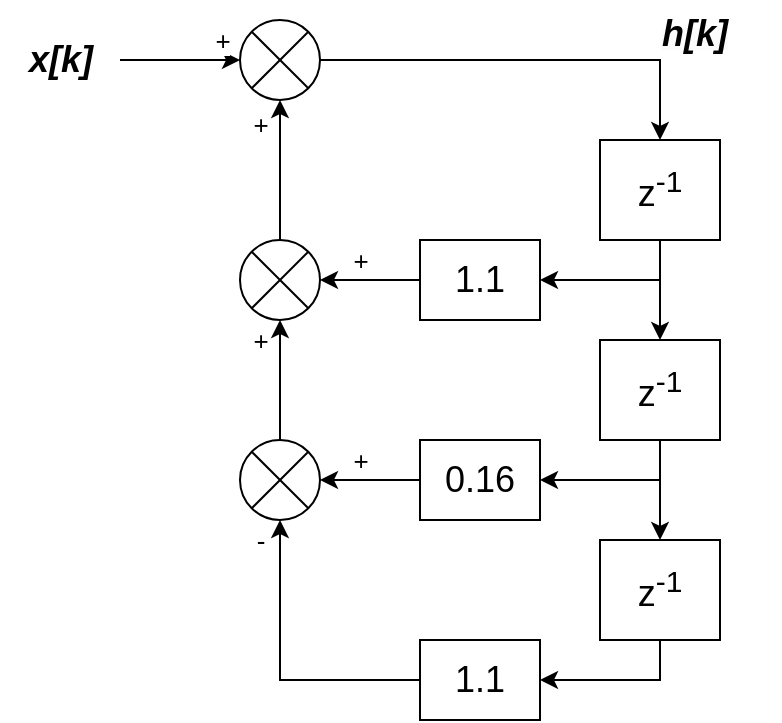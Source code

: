<mxfile version="21.2.9" type="github">
  <diagram name="Sayfa -1" id="a71NDQmAMSMrgO2OHP5D">
    <mxGraphModel dx="391" dy="215" grid="1" gridSize="10" guides="1" tooltips="1" connect="1" arrows="1" fold="1" page="1" pageScale="1" pageWidth="827" pageHeight="1169" math="0" shadow="0">
      <root>
        <mxCell id="0" />
        <mxCell id="1" parent="0" />
        <mxCell id="2f1PFpyF19BHjykk83JR-9" value="" style="edgeStyle=orthogonalEdgeStyle;rounded=0;orthogonalLoop=1;jettySize=auto;html=1;" edge="1" parent="1" source="2f1PFpyF19BHjykk83JR-1" target="2f1PFpyF19BHjykk83JR-7">
          <mxGeometry relative="1" as="geometry" />
        </mxCell>
        <mxCell id="2f1PFpyF19BHjykk83JR-24" style="edgeStyle=orthogonalEdgeStyle;rounded=0;orthogonalLoop=1;jettySize=auto;html=1;entryX=1;entryY=0.5;entryDx=0;entryDy=0;" edge="1" parent="1" source="2f1PFpyF19BHjykk83JR-1" target="2f1PFpyF19BHjykk83JR-15">
          <mxGeometry relative="1" as="geometry">
            <Array as="points">
              <mxPoint x="380" y="290" />
            </Array>
          </mxGeometry>
        </mxCell>
        <mxCell id="2f1PFpyF19BHjykk83JR-1" value="&lt;font style=&quot;font-size: 18px;&quot;&gt;z&lt;sup&gt;-1&lt;/sup&gt;&lt;/font&gt;" style="rounded=0;whiteSpace=wrap;html=1;" vertex="1" parent="1">
          <mxGeometry x="350" y="220" width="60" height="50" as="geometry" />
        </mxCell>
        <mxCell id="2f1PFpyF19BHjykk83JR-5" style="edgeStyle=orthogonalEdgeStyle;rounded=0;orthogonalLoop=1;jettySize=auto;html=1;" edge="1" parent="1" source="2f1PFpyF19BHjykk83JR-2">
          <mxGeometry relative="1" as="geometry">
            <mxPoint x="380" y="220" as="targetPoint" />
            <Array as="points">
              <mxPoint x="380" y="180" />
            </Array>
          </mxGeometry>
        </mxCell>
        <mxCell id="2f1PFpyF19BHjykk83JR-2" value="" style="verticalLabelPosition=bottom;verticalAlign=top;html=1;shape=mxgraph.flowchart.or;" vertex="1" parent="1">
          <mxGeometry x="170" y="160" width="40" height="40" as="geometry" />
        </mxCell>
        <mxCell id="2f1PFpyF19BHjykk83JR-4" value="+" style="edgeStyle=orthogonalEdgeStyle;rounded=0;orthogonalLoop=1;jettySize=auto;html=1;labelPosition=center;verticalLabelPosition=middle;align=center;verticalAlign=middle;horizontal=1;fontSize=13;" edge="1" parent="1" source="2f1PFpyF19BHjykk83JR-3" target="2f1PFpyF19BHjykk83JR-2">
          <mxGeometry x="0.678" y="10" relative="1" as="geometry">
            <mxPoint as="offset" />
          </mxGeometry>
        </mxCell>
        <mxCell id="2f1PFpyF19BHjykk83JR-3" value="&lt;font size=&quot;1&quot; style=&quot;&quot;&gt;&lt;b style=&quot;&quot;&gt;&lt;i style=&quot;font-size: 18px;&quot;&gt;x[k]&lt;/i&gt;&lt;/b&gt;&lt;/font&gt;" style="text;html=1;align=center;verticalAlign=middle;resizable=0;points=[];autosize=1;strokeColor=none;fillColor=none;" vertex="1" parent="1">
          <mxGeometry x="50" y="160" width="60" height="40" as="geometry" />
        </mxCell>
        <mxCell id="2f1PFpyF19BHjykk83JR-6" value="&lt;b style=&quot;border-color: var(--border-color); color: rgb(0, 0, 0); font-family: Helvetica; font-size: x-small; font-style: normal; font-variant-ligatures: normal; font-variant-caps: normal; letter-spacing: normal; orphans: 2; text-align: center; text-indent: 0px; text-transform: none; widows: 2; word-spacing: 0px; -webkit-text-stroke-width: 0px; background-color: rgb(251, 251, 251); text-decoration-thickness: initial; text-decoration-style: initial; text-decoration-color: initial;&quot;&gt;&lt;i style=&quot;border-color: var(--border-color); font-size: 18px;&quot;&gt;h[k]&lt;/i&gt;&lt;/b&gt;" style="text;whiteSpace=wrap;html=1;" vertex="1" parent="1">
          <mxGeometry x="379" y="150" width="61" height="30" as="geometry" />
        </mxCell>
        <mxCell id="2f1PFpyF19BHjykk83JR-10" value="" style="edgeStyle=orthogonalEdgeStyle;rounded=0;orthogonalLoop=1;jettySize=auto;html=1;" edge="1" parent="1" source="2f1PFpyF19BHjykk83JR-7" target="2f1PFpyF19BHjykk83JR-8">
          <mxGeometry relative="1" as="geometry" />
        </mxCell>
        <mxCell id="2f1PFpyF19BHjykk83JR-25" style="edgeStyle=orthogonalEdgeStyle;rounded=0;orthogonalLoop=1;jettySize=auto;html=1;exitX=0.5;exitY=1;exitDx=0;exitDy=0;" edge="1" parent="1" source="2f1PFpyF19BHjykk83JR-7" target="2f1PFpyF19BHjykk83JR-16">
          <mxGeometry relative="1" as="geometry" />
        </mxCell>
        <mxCell id="2f1PFpyF19BHjykk83JR-7" value="&lt;font style=&quot;font-size: 18px;&quot;&gt;z&lt;sup&gt;-1&lt;/sup&gt;&lt;/font&gt;" style="rounded=0;whiteSpace=wrap;html=1;" vertex="1" parent="1">
          <mxGeometry x="350" y="320" width="60" height="50" as="geometry" />
        </mxCell>
        <mxCell id="2f1PFpyF19BHjykk83JR-18" style="edgeStyle=orthogonalEdgeStyle;rounded=0;orthogonalLoop=1;jettySize=auto;html=1;entryX=1;entryY=0.5;entryDx=0;entryDy=0;" edge="1" parent="1" source="2f1PFpyF19BHjykk83JR-8" target="2f1PFpyF19BHjykk83JR-17">
          <mxGeometry relative="1" as="geometry">
            <Array as="points">
              <mxPoint x="380" y="490" />
            </Array>
          </mxGeometry>
        </mxCell>
        <mxCell id="2f1PFpyF19BHjykk83JR-8" value="&lt;font style=&quot;font-size: 18px;&quot;&gt;z&lt;sup&gt;-1&lt;/sup&gt;&lt;/font&gt;" style="rounded=0;whiteSpace=wrap;html=1;" vertex="1" parent="1">
          <mxGeometry x="350" y="420" width="60" height="50" as="geometry" />
        </mxCell>
        <mxCell id="2f1PFpyF19BHjykk83JR-11" value="" style="verticalLabelPosition=bottom;verticalAlign=top;html=1;shape=mxgraph.flowchart.or;" vertex="1" parent="1">
          <mxGeometry x="170" y="270" width="40" height="40" as="geometry" />
        </mxCell>
        <mxCell id="2f1PFpyF19BHjykk83JR-12" value="" style="verticalLabelPosition=bottom;verticalAlign=top;html=1;shape=mxgraph.flowchart.or;" vertex="1" parent="1">
          <mxGeometry x="170" y="370" width="40" height="40" as="geometry" />
        </mxCell>
        <mxCell id="2f1PFpyF19BHjykk83JR-15" value="&lt;span style=&quot;font-size: 18px;&quot;&gt;1.1&lt;/span&gt;" style="rounded=0;whiteSpace=wrap;html=1;" vertex="1" parent="1">
          <mxGeometry x="260" y="270" width="60" height="40" as="geometry" />
        </mxCell>
        <mxCell id="2f1PFpyF19BHjykk83JR-16" value="&lt;span style=&quot;font-size: 18px;&quot;&gt;0.16&lt;/span&gt;" style="rounded=0;whiteSpace=wrap;html=1;" vertex="1" parent="1">
          <mxGeometry x="260" y="370" width="60" height="40" as="geometry" />
        </mxCell>
        <mxCell id="2f1PFpyF19BHjykk83JR-17" value="&lt;span style=&quot;font-size: 18px;&quot;&gt;1.1&lt;/span&gt;" style="rounded=0;whiteSpace=wrap;html=1;" vertex="1" parent="1">
          <mxGeometry x="260" y="470" width="60" height="40" as="geometry" />
        </mxCell>
        <mxCell id="2f1PFpyF19BHjykk83JR-20" value="+" style="edgeStyle=orthogonalEdgeStyle;rounded=0;orthogonalLoop=1;jettySize=auto;html=1;labelPosition=center;verticalLabelPosition=middle;align=center;verticalAlign=middle;horizontal=1;entryX=0.5;entryY=1;entryDx=0;entryDy=0;entryPerimeter=0;exitX=0.5;exitY=0;exitDx=0;exitDy=0;exitPerimeter=0;fontSize=13;" edge="1" parent="1" source="2f1PFpyF19BHjykk83JR-11" target="2f1PFpyF19BHjykk83JR-2">
          <mxGeometry x="0.678" y="10" relative="1" as="geometry">
            <mxPoint x="120" y="244.66" as="sourcePoint" />
            <mxPoint x="180" y="244.66" as="targetPoint" />
            <mxPoint as="offset" />
          </mxGeometry>
        </mxCell>
        <mxCell id="2f1PFpyF19BHjykk83JR-21" value="+" style="edgeStyle=orthogonalEdgeStyle;rounded=0;orthogonalLoop=1;jettySize=auto;html=1;labelPosition=center;verticalLabelPosition=middle;align=center;verticalAlign=middle;horizontal=1;entryX=0.5;entryY=1;entryDx=0;entryDy=0;entryPerimeter=0;fontSize=13;" edge="1" parent="1" source="2f1PFpyF19BHjykk83JR-12" target="2f1PFpyF19BHjykk83JR-11">
          <mxGeometry x="0.678" y="10" relative="1" as="geometry">
            <mxPoint x="189.66" y="380" as="sourcePoint" />
            <mxPoint x="189.66" y="310" as="targetPoint" />
            <mxPoint as="offset" />
          </mxGeometry>
        </mxCell>
        <mxCell id="2f1PFpyF19BHjykk83JR-22" value="-" style="edgeStyle=orthogonalEdgeStyle;rounded=0;orthogonalLoop=1;jettySize=auto;html=1;labelPosition=center;verticalLabelPosition=middle;align=center;verticalAlign=middle;horizontal=1;entryX=0.5;entryY=1;entryDx=0;entryDy=0;entryPerimeter=0;exitX=0;exitY=0.5;exitDx=0;exitDy=0;fontSize=13;" edge="1" parent="1" source="2f1PFpyF19BHjykk83JR-17" target="2f1PFpyF19BHjykk83JR-12">
          <mxGeometry x="0.867" y="10" relative="1" as="geometry">
            <mxPoint x="189.66" y="480" as="sourcePoint" />
            <mxPoint x="189.66" y="410" as="targetPoint" />
            <mxPoint as="offset" />
          </mxGeometry>
        </mxCell>
        <mxCell id="2f1PFpyF19BHjykk83JR-26" value="+" style="edgeStyle=orthogonalEdgeStyle;rounded=0;orthogonalLoop=1;jettySize=auto;html=1;labelPosition=center;verticalLabelPosition=middle;align=center;verticalAlign=middle;horizontal=1;entryX=1;entryY=0.5;entryDx=0;entryDy=0;entryPerimeter=0;exitX=0;exitY=0.5;exitDx=0;exitDy=0;fontSize=13;" edge="1" parent="1" source="2f1PFpyF19BHjykk83JR-15" target="2f1PFpyF19BHjykk83JR-11">
          <mxGeometry x="0.2" y="-10" relative="1" as="geometry">
            <mxPoint x="200" y="280" as="sourcePoint" />
            <mxPoint x="200" y="210" as="targetPoint" />
            <mxPoint as="offset" />
          </mxGeometry>
        </mxCell>
        <mxCell id="2f1PFpyF19BHjykk83JR-27" value="+" style="edgeStyle=orthogonalEdgeStyle;rounded=0;orthogonalLoop=1;jettySize=auto;html=1;labelPosition=center;verticalLabelPosition=middle;align=center;verticalAlign=middle;horizontal=1;entryX=1;entryY=0.5;entryDx=0;entryDy=0;entryPerimeter=0;exitX=0;exitY=0.5;exitDx=0;exitDy=0;fontSize=13;" edge="1" parent="1" source="2f1PFpyF19BHjykk83JR-16" target="2f1PFpyF19BHjykk83JR-12">
          <mxGeometry x="0.2" y="-10" relative="1" as="geometry">
            <mxPoint x="260" y="344.78" as="sourcePoint" />
            <mxPoint x="210" y="344.78" as="targetPoint" />
            <mxPoint as="offset" />
          </mxGeometry>
        </mxCell>
      </root>
    </mxGraphModel>
  </diagram>
</mxfile>
